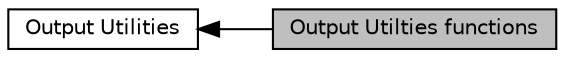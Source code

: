 digraph "Output Utilties functions"
{
  edge [fontname="Helvetica",fontsize="10",labelfontname="Helvetica",labelfontsize="10"];
  node [fontname="Helvetica",fontsize="10",shape=record];
  rankdir=LR;
  Node1 [label="Output Utilities",height=0.2,width=0.4,color="black", fillcolor="white", style="filled",URL="$group__printutils.html"];
  Node0 [label="Output Utilties functions",height=0.2,width=0.4,color="black", fillcolor="grey75", style="filled", fontcolor="black"];
  Node1->Node0 [shape=plaintext, dir="back", style="solid"];
}

